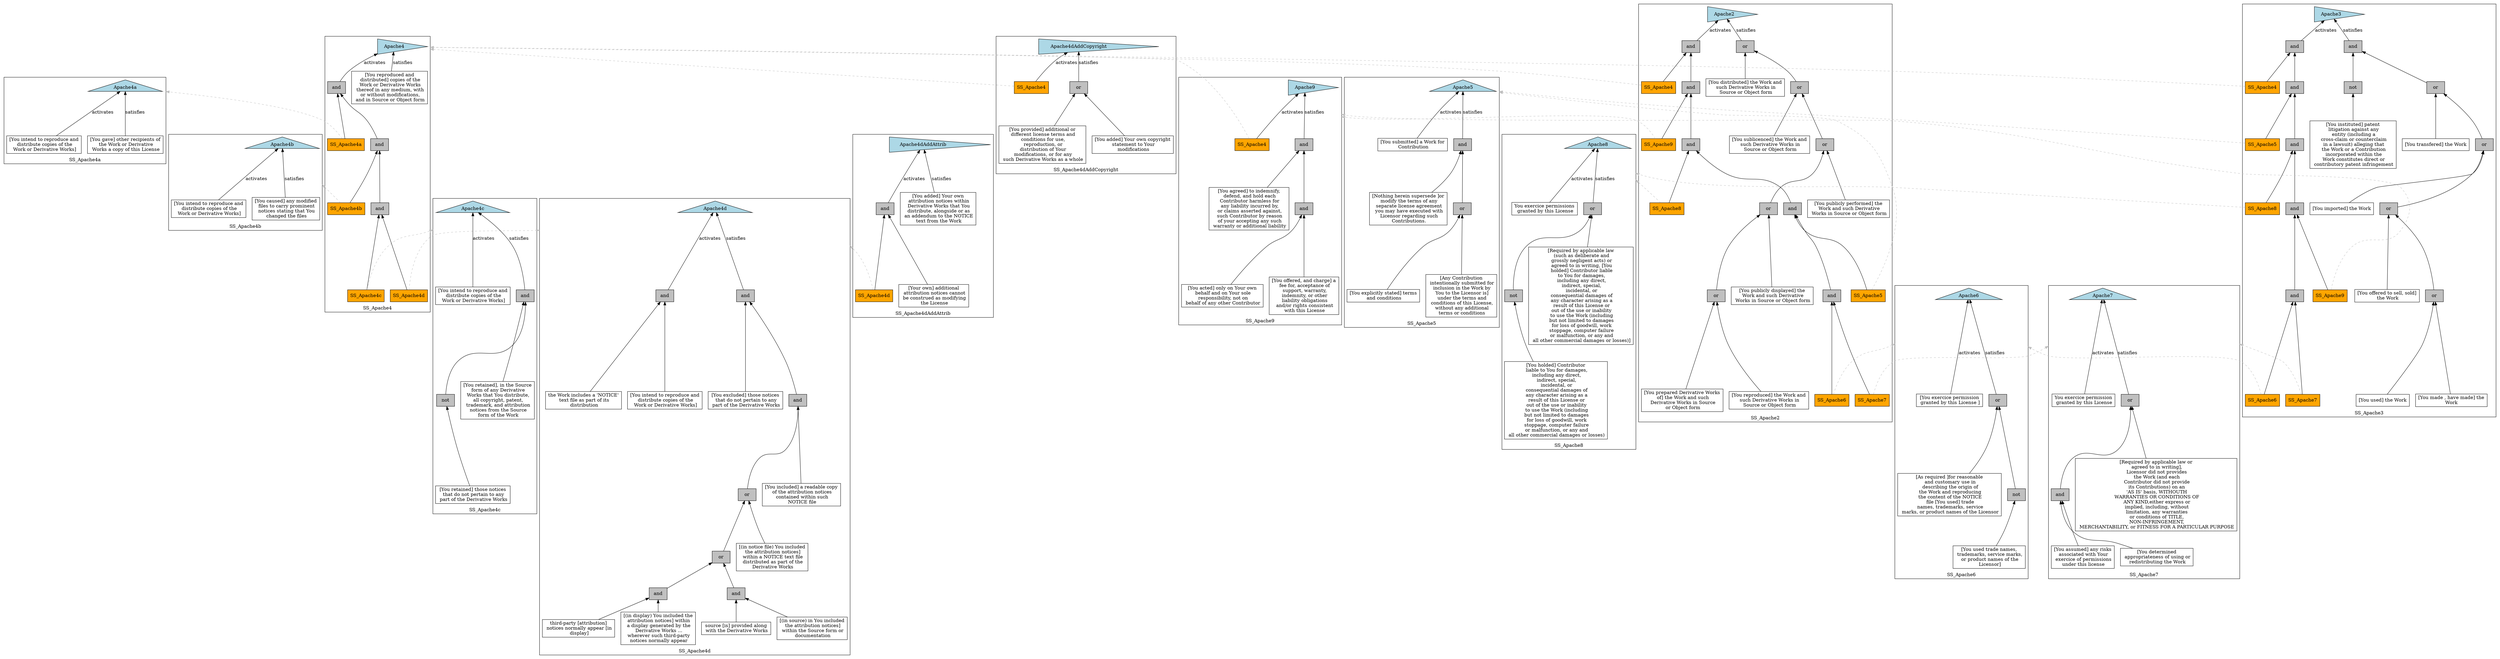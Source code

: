 digraph G {
rankdir=BT
overlap=false
compound=true
ranksep=0.5
subgraph clusterSS_Apache4 {
label = "SS_Apache4"
Apache4 [shape=triangle, orientation=270, style=filled, fillcolor=lightblue, label="Apache4", tooltip="4. Redistribution. You may reproduce and distribute copies of the Work or Derivative Works thereof in any medium, with or without modifications, and in Source or Object form, provided that You meet the following conditions:"];
Apache4_1 [shape=box, label="[You reproduced and\n distributed] copies of the\n Work or Derivative Works\n thereof in any medium, with\n or without modifications,\n and in Source or Object form"];
Apache4_1 -> Apache4[label="satisfies"];
Apache4_2 [shape=box, label="and", style=filled, fillcolor=grey];
Apache4_2 -> Apache4[label="activates"];
Apache4_3 [shape=box, label="SS_Apache4a", style=filled, fillcolor=orange];
Apache4_3 -> Apache4_2;
Apache4_4 [shape=box, label="and", style=filled, fillcolor=grey];
Apache4_4 -> Apache4_2;
Apache4_5 [shape=box, label="SS_Apache4b", style=filled, fillcolor=orange];
Apache4_5 -> Apache4_4;
Apache4_6 [shape=box, label="and", style=filled, fillcolor=grey];
Apache4_6 -> Apache4_4;
Apache4_7 [shape=box, label="SS_Apache4c", style=filled, fillcolor=orange];
Apache4_7 -> Apache4_6;
Apache4_8 [shape=box, label="SS_Apache4d", style=filled, fillcolor=orange];
Apache4_8 -> Apache4_6;
}
subgraph clusterSS_Apache4a {
label = "SS_Apache4a"
Apache4a [shape=triangle, orientation=0, style=filled, fillcolor=lightblue, label="Apache4a", tooltip="4(a) You must give any other recipients of the Work or Derivative Works a copy of this License;"];
Apache4a_9 [shape=box, label="[You gave] other recipients of\n the Work or Derivative\n Works a copy of this License"];
Apache4a_9 -> Apache4a[label="satisfies"];
Apache4a_10 [shape=box, label="[You intend to reproduce and\n distribute copies of the\n Work or Derivative Works]"];
Apache4a_10 -> Apache4a[label="activates"];
}
subgraph clusterSS_Apache4b {
label = "SS_Apache4b"
Apache4b [shape=triangle, orientation=0, style=filled, fillcolor=lightblue, label="Apache4b", tooltip="4(b) You must cause any modified files to carry prominent notices stating that You changed the files;"];
Apache4b_11 [shape=box, label="[You caused] any modified\n files to carry prominent\n notices stating that You\n changed the files"];
Apache4b_11 -> Apache4b[label="satisfies"];
Apache4b_12 [shape=box, label="[You intend to reproduce and\n distribute copies of the\n Work or Derivative Works]"];
Apache4b_12 -> Apache4b[label="activates"];
}
subgraph clusterSS_Apache4c {
label = "SS_Apache4c"
Apache4c [shape=triangle, orientation=0, style=filled, fillcolor=lightblue, label="Apache4c", tooltip="4(c) You must retain, in the Source form of any Derivative Works that You distribute, all copyright, patent, trademark, and attribution notices from the Source form of the Work, excluding those notices that do not pertain to any part of the Derivative Works;"];
Apache4c_13 [shape=box, label="and", style=filled, fillcolor=grey];
Apache4c_13 -> Apache4c[label="satisfies"];
Apache4c_14 [shape=box, label="[You retained], in the Source\n form of any Derivative\n Works that You distribute,\n all copyright, patent,\n trademark, and attribution\n notices from the Source\n form of the Work"];
Apache4c_14 -> Apache4c_13;
Apache4c_15 [shape=box, label="not", style=filled, fillcolor=grey];
Apache4c_15 -> Apache4c_13;
Apache4c_16 [shape=box, label="[You retained] those notices\n that do not pertain to any\n part of the Derivative Works"];
Apache4c_16 -> Apache4c_15;
Apache4c_17 [shape=box, label="[You intend to reproduce and\n distribute copies of the\n Work or Derivative Works]"];
Apache4c_17 -> Apache4c[label="activates"];
}
subgraph clusterSS_Apache4d {
label = "SS_Apache4d"
Apache4d [shape=triangle, orientation=0, style=filled, fillcolor=lightblue, label="Apache4d", tooltip="4(d) If the Work includes a 'NOTICE' text file as part of its distribution, then any Derivative Works that You distribute must include a readable copy of the attribution notices contained within such NOTICE file, excluding those notices that do not pertain to any part of the Derivative Works, in at least one of the following places: within a NOTICE text file distributed as part of the Derivative Works; within the Source form or documentation, if provided along with the Derivative Works; or, within a display generated by the Derivative Works, if and wherever such third-party notices normally appear. The contents of the NOTICE file are for informational purposes only and do not modify the License. You may add Your own attribution notices within Derivative Works that You distribute, alongside or as an addendum to the NOTICE text from the Work, provided that such additional attribution notices cannot be construed as modifying the License."];
Apache4d_18 [shape=box, label="and", style=filled, fillcolor=grey];
Apache4d_18 -> Apache4d[label="satisfies"];
Apache4d_19 [shape=box, label="and", style=filled, fillcolor=grey];
Apache4d_19 -> Apache4d_18;
Apache4d_20 [shape=box, label="[You included] a readable copy\n of the attribution notices\n contained within such\n NOTICE file"];
Apache4d_20 -> Apache4d_19;
Apache4d_21 [shape=box, label="or", style=filled, fillcolor=grey];
Apache4d_21 -> Apache4d_19;
Apache4d_22 [shape=box, label="[(in notice file) You included\n the attribution notices]\n within a NOTICE text file\n distributed as part of the\n Derivative Works"];
Apache4d_22 -> Apache4d_21;
Apache4d_23 [shape=box, label="or", style=filled, fillcolor=grey];
Apache4d_23 -> Apache4d_21;
Apache4d_24 [shape=box, label="and", style=filled, fillcolor=grey];
Apache4d_24 -> Apache4d_23;
Apache4d_25 [shape=box, label="[(in source) in You included\n the attribution notices]\n within the Source form or\n documentation"];
Apache4d_25 -> Apache4d_24;
Apache4d_26 [shape=box, label="source [is] provided along\n with the Derivative Works"];
Apache4d_26 -> Apache4d_24;
Apache4d_27 [shape=box, label="and", style=filled, fillcolor=grey];
Apache4d_27 -> Apache4d_23;
Apache4d_28 [shape=box, label="[(in display) You included the\n attribution notices] within\n a display generated by the\n Derivative Works ...\n wherever such third-party\n notices normally appear"];
Apache4d_28 -> Apache4d_27;
Apache4d_29 [shape=box, label="third-party [attribution]\n notices normally appear [in\n display]"];
Apache4d_29 -> Apache4d_27;
Apache4d_30 [shape=box, label="[You excluded] those notices\n that do not pertain to any\n part of the Derivative Works"];
Apache4d_30 -> Apache4d_18;
Apache4d_31 [shape=box, label="and", style=filled, fillcolor=grey];
Apache4d_31 -> Apache4d[label="activates"];
Apache4d_32 [shape=box, label="[You intend to reproduce and\n distribute copies of the\n Work or Derivative Works]"];
Apache4d_32 -> Apache4d_31;
Apache4d_33 [shape=box, label="the Work includes a 'NOTICE'\n text file as part of its\n distribution"];
Apache4d_33 -> Apache4d_31;
}
subgraph clusterSS_Apache4dAddAttrib {
label = "SS_Apache4dAddAttrib"
Apache4dAddAttrib [shape=triangle, orientation=270, style=filled, fillcolor=lightblue, label="Apache4dAddAttrib", tooltip="You may add Your own attribution notices within Derivative Works that You distribute, alongside or as an addendum to the NOTICE text from the Work, provided that such additional attribution notices cannot be construed as modifying the License."];
Apache4dAddAttrib_34 [shape=box, label="[You added] Your own\n attribution notices within\n Derivative Works that You\n distribute, alongside or as\n an addendum to the NOTICE\n text from the Work"];
Apache4dAddAttrib_34 -> Apache4dAddAttrib[label="satisfies"];
Apache4dAddAttrib_35 [shape=box, label="and", style=filled, fillcolor=grey];
Apache4dAddAttrib_35 -> Apache4dAddAttrib[label="activates"];
Apache4dAddAttrib_36 [shape=box, label="SS_Apache4d", style=filled, fillcolor=orange];
Apache4dAddAttrib_36 -> Apache4dAddAttrib_35;
Apache4dAddAttrib_37 [shape=box, label="[Your own] additional\n attribution notices cannot\n be construed as modifying\n the License"];
Apache4dAddAttrib_37 -> Apache4dAddAttrib_35;
}
subgraph clusterSS_Apache4dAddCopyright {
label = "SS_Apache4dAddCopyright"
Apache4dAddCopyright [shape=triangle, orientation=270, style=filled, fillcolor=lightblue, label="Apache4dAddCopyright", tooltip="You may add Your own copyright statement to Your modifications and may provide additional or different license terms and conditions for use, reproduction, or distribution of Your modifications, or for any such Derivative Works as a whole, provided Your use, reproduction, and distribution of the Work otherwise complies with the conditions stated in this License."];
Apache4dAddCopyright_38 [shape=box, label="or", style=filled, fillcolor=grey];
Apache4dAddCopyright_38 -> Apache4dAddCopyright[label="satisfies"];
Apache4dAddCopyright_39 [shape=box, label="[You added] Your own copyright\n statement to Your\n modifications"];
Apache4dAddCopyright_39 -> Apache4dAddCopyright_38;
Apache4dAddCopyright_40 [shape=box, label="[You provided] additional or\n different license terms and\n conditions for use,\n reproduction, or\n distribution of Your\n modifications, or for any\n such Derivative Works as a whole"];
Apache4dAddCopyright_40 -> Apache4dAddCopyright_38;
Apache4dAddCopyright_41 [shape=box, label="SS_Apache4", style=filled, fillcolor=orange];
Apache4dAddCopyright_41 -> Apache4dAddCopyright[label="activates"];
}
subgraph clusterSS_Apache2 {
label = "SS_Apache2"
Apache2 [shape=triangle, orientation=270, style=filled, fillcolor=lightblue, label="Apache2", tooltip="Grant of Copyright License. Subject to the terms and conditions of this License, each Contributor hereby grants to You a perpetual, worldwide, non-exclusive, no-charge, royalty-free, irrevocable copyright license to reproduce, prepare Derivative Works of, publicly display, publicly perform, sublicense, and distribute the Work and such Derivative Works in Source or Object form."];
Apache2_42 [shape=box, label="or", style=filled, fillcolor=grey];
Apache2_42 -> Apache2[label="satisfies"];
Apache2_43 [shape=box, label="or", style=filled, fillcolor=grey];
Apache2_43 -> Apache2_42;
Apache2_44 [shape=box, label="or", style=filled, fillcolor=grey];
Apache2_44 -> Apache2_43;
Apache2_45 [shape=box, label="or", style=filled, fillcolor=grey];
Apache2_45 -> Apache2_44;
Apache2_46 [shape=box, label="or", style=filled, fillcolor=grey];
Apache2_46 -> Apache2_45;
Apache2_47 [shape=box, label="[You reproduced] the Work and\n such Derivative Works in\n Source or Object form"];
Apache2_47 -> Apache2_46;
Apache2_48 [shape=box, label="[You prepared Derivative Works\n of] the Work and such\n Derivative Works in Source\n or Object form"];
Apache2_48 -> Apache2_46;
Apache2_49 [shape=box, label="[You publicly displayed] the\n Work and such Derivative\n Works in Source or Object form"];
Apache2_49 -> Apache2_45;
Apache2_50 [shape=box, label="[You publicly performed] the\n Work and such Derivative\n Works in Source or Object form"];
Apache2_50 -> Apache2_44;
Apache2_51 [shape=box, label="[You sublicenced] the Work and\n such Derivative Works in\n Source or Object form"];
Apache2_51 -> Apache2_43;
Apache2_52 [shape=box, label="[You distributed] the Work and\n such Derivative Works in\n Source or Object form"];
Apache2_52 -> Apache2_42;
Apache2_53 [shape=box, label="and", style=filled, fillcolor=grey];
Apache2_53 -> Apache2[label="activates"];
Apache2_54 [shape=box, label="SS_Apache4", style=filled, fillcolor=orange];
Apache2_54 -> Apache2_53;
Apache2_55 [shape=box, label="and", style=filled, fillcolor=grey];
Apache2_55 -> Apache2_53;
Apache2_56 [shape=box, label="and", style=filled, fillcolor=grey];
Apache2_56 -> Apache2_55;
Apache2_57 [shape=box, label="and", style=filled, fillcolor=grey];
Apache2_57 -> Apache2_56;
Apache2_58 [shape=box, label="SS_Apache5", style=filled, fillcolor=orange];
Apache2_58 -> Apache2_57;
Apache2_59 [shape=box, label="and", style=filled, fillcolor=grey];
Apache2_59 -> Apache2_57;
Apache2_60 [shape=box, label="SS_Apache6", style=filled, fillcolor=orange];
Apache2_60 -> Apache2_59;
Apache2_61 [shape=box, label="SS_Apache7", style=filled, fillcolor=orange];
Apache2_61 -> Apache2_59;
Apache2_62 [shape=box, label="SS_Apache8", style=filled, fillcolor=orange];
Apache2_62 -> Apache2_56;
Apache2_63 [shape=box, label="SS_Apache9", style=filled, fillcolor=orange];
Apache2_63 -> Apache2_55;
}
subgraph clusterSS_Apache3 {
label = "SS_Apache3"
Apache3 [shape=triangle, orientation=270, style=filled, fillcolor=lightblue, label="Apache3", tooltip="Grant of Patent License. Subject to the terms and conditions of this License, each Contributor hereby grants to You a perpetual, worldwide, non-exclusive, no-charge, royalty-free, irrevocable (except as stated in this section) patent license to make, have made, use, offer to sell, sell, import, and otherwise transfer the Work, where such license applies only to those patent claims licensable by such Contributor that are necessarily infringed by their Contribution(s) alone or by combination of their Contribution(s) with the Work to which such Contribution(s) was submitted.If You institute patent litigation against any entity (including a cross-claim or counterclaim in a lawsuit) alleging that the Work or a Contribution incorporated within the Work constitutes direct or contributory patent infringement, then any patent licenses granted to You under this License for that Work shall terminate as of the date such litigation is filed."];
Apache3_64 [shape=box, label="and", style=filled, fillcolor=grey];
Apache3_64 -> Apache3[label="satisfies"];
Apache3_65 [shape=box, label="or", style=filled, fillcolor=grey];
Apache3_65 -> Apache3_64;
Apache3_66 [shape=box, label="or", style=filled, fillcolor=grey];
Apache3_66 -> Apache3_65;
Apache3_67 [shape=box, label="or", style=filled, fillcolor=grey];
Apache3_67 -> Apache3_66;
Apache3_68 [shape=box, label="or", style=filled, fillcolor=grey];
Apache3_68 -> Apache3_67;
Apache3_69 [shape=box, label="[You made , have made] the\n Work "];
Apache3_69 -> Apache3_68;
Apache3_70 [shape=box, label="[You used] the Work"];
Apache3_70 -> Apache3_68;
Apache3_71 [shape=box, label="[You offered to sell, sold]\n the Work"];
Apache3_71 -> Apache3_67;
Apache3_72 [shape=box, label="[You imported] the Work"];
Apache3_72 -> Apache3_66;
Apache3_73 [shape=box, label="[You transfered] the Work"];
Apache3_73 -> Apache3_65;
Apache3_74 [shape=box, label="not", style=filled, fillcolor=grey];
Apache3_74 -> Apache3_64;
Apache3_75 [shape=box, label="[You instituted] patent\n litigation against any\n entity (including a\n cross-claim or counterclaim\n in a lawsuit) alleging that\n the Work or a Contribution\n incorporated within the\n Work constitutes direct or\n contributory patent infringement"];
Apache3_75 -> Apache3_74;
Apache3_76 [shape=box, label="and", style=filled, fillcolor=grey];
Apache3_76 -> Apache3[label="activates"];
Apache3_77 [shape=box, label="SS_Apache4", style=filled, fillcolor=orange];
Apache3_77 -> Apache3_76;
Apache3_78 [shape=box, label="and", style=filled, fillcolor=grey];
Apache3_78 -> Apache3_76;
Apache3_79 [shape=box, label="and", style=filled, fillcolor=grey];
Apache3_79 -> Apache3_78;
Apache3_80 [shape=box, label="and", style=filled, fillcolor=grey];
Apache3_80 -> Apache3_79;
Apache3_81 [shape=box, label="SS_Apache9", style=filled, fillcolor=orange];
Apache3_81 -> Apache3_80;
Apache3_82 [shape=box, label="and", style=filled, fillcolor=grey];
Apache3_82 -> Apache3_80;
Apache3_83 [shape=box, label="SS_Apache6", style=filled, fillcolor=orange];
Apache3_83 -> Apache3_82;
Apache3_84 [shape=box, label="SS_Apache7", style=filled, fillcolor=orange];
Apache3_84 -> Apache3_82;
Apache3_85 [shape=box, label="SS_Apache8", style=filled, fillcolor=orange];
Apache3_85 -> Apache3_79;
Apache3_86 [shape=box, label="SS_Apache5", style=filled, fillcolor=orange];
Apache3_86 -> Apache3_78;
}
subgraph clusterSS_Apache5 {
label = "SS_Apache5"
Apache5 [shape=triangle, orientation=0, style=filled, fillcolor=lightblue, label="Apache5", tooltip="Submission of Contributions. Unless You explicitly state otherwise, any Contribution intentionally submitted for inclusion in the Work by You to the Licensor shall be under the terms and conditions of this License, without any additional terms or conditions. Notwithstanding the above, nothing herein shall supersede or modify the terms of any separate license agreement you may have executed with Licensor regarding such Contributions."];
Apache5_87 [shape=box, label="and", style=filled, fillcolor=grey];
Apache5_87 -> Apache5[label="satisfies"];
Apache5_88 [shape=box, label="or", style=filled, fillcolor=grey];
Apache5_88 -> Apache5_87;
Apache5_89 [shape=box, label="[Any Contribution\n intentionally submitted for\n inclusion in the Work by\n You to the Licensor is]\n under the terms and\n conditions of this License,\n without any additional\n terms or conditions"];
Apache5_89 -> Apache5_88;
Apache5_90 [shape=box, label="[You explicitly stated] terms\n and conditions"];
Apache5_90 -> Apache5_88;
Apache5_91 [shape=box, label="[Nothing herein supersede ]or\n modify the terms of any\n separate license agreement\n you may have executed with\n Licensor regarding such\n Contributions."];
Apache5_91 -> Apache5_87;
Apache5_92 [shape=box, label="[You submitted] a Work for\n Contribution"];
Apache5_92 -> Apache5[label="activates"];
}
subgraph clusterSS_Apache6 {
label = "SS_Apache6"
Apache6 [shape=triangle, orientation=0, style=filled, fillcolor=lightblue, label="Apache6", tooltip="Trademarks. This License does not grant permission to use the trade names, trademarks, service marks, or product names of the Licensor, except as required for reasonable and customary use in describing the origin of the Work and reproducing the content of the NOTICE file"];
Apache6_93 [shape=box, label="or", style=filled, fillcolor=grey];
Apache6_93 -> Apache6[label="satisfies"];
Apache6_94 [shape=box, label="not", style=filled, fillcolor=grey];
Apache6_94 -> Apache6_93;
Apache6_95 [shape=box, label="[You used trade names,\n trademarks, service marks,\n or product names of the\n Licensor]"];
Apache6_95 -> Apache6_94;
Apache6_96 [shape=box, label="[As required ]for reasonable\n and customary use in\n describing the origin of\n the Work and reproducing\n the content of the NOTICE\n file [You used] trade\n names, trademarks, service\n marks, or product names of the Licensor"];
Apache6_96 -> Apache6_93;
Apache6_97 [shape=box, label="[You exercice permission\n granted by this License ]"];
Apache6_97 -> Apache6[label="activates"];
}
subgraph clusterSS_Apache7 {
label = "SS_Apache7"
Apache7 [shape=triangle, orientation=0, style=filled, fillcolor=lightblue, label="Apache7", tooltip="Disclaimer of Warranty. Unless required by applicable law or agreed to in writing, Licensor provides the Work (and each Contributor provides its Contributions) on an 'AS IS' BASIS, WITHOUT WARRANTIES OR CONDITIONS OF ANY KIND, either express or implied, including, without limitation, any warranties or conditions of TITLE, NON-INFRINGEMENT, MERCHANTABILITY, or FITNESS FOR A PARTICULAR PURPOSE. You are solely responsible for determining the appropriateness of using or redistributing the Work and assume any risks associated with Your exercise of permissions under this License."];
Apache7_98 [shape=box, label="or", style=filled, fillcolor=grey];
Apache7_98 -> Apache7[label="satisfies"];
Apache7_99 [shape=box, label="[Required by applicable law or\n agreed to in writing],\n Licensor did not provides\n the Work (and each\n Contributor did not provide\n its Contributions) on an\n 'AS IS' basis, WITHOUTH\n WARRANTIES OR CONDITIONS OF\n ANY KIND,either express or\n implied, including, without\n limitation, any warranties\n or conditions of TITLE,\n NON-INFRINGEMENT,\n MERCHANTABILITY, or FITNESS FOR A PARTICULAR PURPOSE"];
Apache7_99 -> Apache7_98;
Apache7_100 [shape=box, label="and", style=filled, fillcolor=grey];
Apache7_100 -> Apache7_98;
Apache7_101 [shape=box, label="[You determined\n appropriateness of using or\n redistributing the Work"];
Apache7_101 -> Apache7_100;
Apache7_102 [shape=box, label="[You assumed] any risks\n associated with Your\n exercice of permissions\n under this license"];
Apache7_102 -> Apache7_100;
Apache7_103 [shape=box, label="You exercice permission\n granted by this License"];
Apache7_103 -> Apache7[label="activates"];
}
subgraph clusterSS_Apache8 {
label = "SS_Apache8"
Apache8 [shape=triangle, orientation=0, style=filled, fillcolor=lightblue, label="Apache8", tooltip="Limitation of Liability. In no event and under no legal theory, whether in tort (including negligence), contract, or otherwise, unless required by applicable law (such as deliberate and grossly negligent acts) or agreed to in writing, shall any Contributor be liable to You for damages, including any direct, indirect, special, incidental, or consequential damages of any character arising as a result of this License or out of the use or inability to use the Work (including but not limited to damages for loss of goodwill, work stoppage, computer failure or malfunction, or any and all other commercial damages or losses), even if such Contributor has been advised of the possibility of such damages."];
Apache8_104 [shape=box, label="or", style=filled, fillcolor=grey];
Apache8_104 -> Apache8[label="satisfies"];
Apache8_105 [shape=box, label="[Required by applicable law\n (such as deliberate and\n grossly negligent acts) or\n agreed to in writing, [You\n holded] Contributor liable\n to You for damages,\n including any direct,\n indirect, special,\n incidental, or\n consequential damages of\n any character arising as a\n result of this License or\n out of the use or inability\n to use the Work (including\n but not limited to damages\n for loss of goodwill, work\n stoppage, computer failure\n or malfunction, or any and\n all other commercial damages or losses)]"];
Apache8_105 -> Apache8_104;
Apache8_106 [shape=box, label="not", style=filled, fillcolor=grey];
Apache8_106 -> Apache8_104;
Apache8_107 [shape=box, label="[You holded] Contributor\n liable to You for damages,\n including any direct,\n indirect, special,\n incidental, or\n consequential damages of\n any character arising as a\n result of this License or\n out of the use or inability\n to use the Work (including\n but not limited to damages\n for loss of goodwill, work\n stoppage, computer failure\n or malfunction, or any and\n all other commercial damages or losses)"];
Apache8_107 -> Apache8_106;
Apache8_108 [shape=box, label="You exercice permissions\n granted by this License"];
Apache8_108 -> Apache8[label="activates"];
}
subgraph clusterSS_Apache9 {
label = "SS_Apache9"
Apache9 [shape=triangle, orientation=270, style=filled, fillcolor=lightblue, label="Apache9", tooltip="Accepting Warranty or Additional Liability. While redistributing the Work or Derivative Works thereof, You may choose to offer,and charge a fee for, acceptance of support, warranty, indemnity,or other liability obligations and/or rights consistent with this License. However, in accepting such obligations, You may act only on Your own behalf and on Your sole responsibility, not on behalf of any other Contributor, and only if You agree to indemnify, defend, and hold each Contributor harmless for any liability incurred by, or claims asserted against, such Contributor by reason of your accepting any such warranty or additional liability."];
Apache9_109 [shape=box, label="and", style=filled, fillcolor=grey];
Apache9_109 -> Apache9[label="satisfies"];
Apache9_110 [shape=box, label="and", style=filled, fillcolor=grey];
Apache9_110 -> Apache9_109;
Apache9_111 [shape=box, label="[You offered, and charge] a\n fee for, acceptance of\n support, warranty,\n indemnity, or other\n liability obligations\n and/or rights consistent\n with this License"];
Apache9_111 -> Apache9_110;
Apache9_112 [shape=box, label="[You acted] only on Your own\n behalf and on Your sole\n responsibility, not on\n behalf of any other Contributor"];
Apache9_112 -> Apache9_110;
Apache9_113 [shape=box, label="[You agreed] to indemnify,\n defend, and hold each\n Contributor harmless for\n any liability incurred by,\n or claims asserted against,\n such Contributor by reason\n of your accepting any such\n warranty or additional liability"];
Apache9_113 -> Apache9_109;
Apache9_114 [shape=box, label="SS_Apache4", style=filled, fillcolor=orange];
Apache9_114 -> Apache9[label="activates"];
}
Apache4_3 -> Apache4a[color=grey, style=dashed, lhead=clusterSS_Apache4a];
Apache4_5 -> Apache4b[color=grey, style=dashed, lhead=clusterSS_Apache4b];
Apache4_7 -> Apache4c[color=grey, style=dashed, lhead=clusterSS_Apache4c];
Apache4_8 -> Apache4d[color=grey, style=dashed, lhead=clusterSS_Apache4d];
Apache4dAddAttrib_36 -> Apache4d[color=grey, style=dashed, lhead=clusterSS_Apache4d];
Apache4dAddCopyright_41 -> Apache4[color=grey, style=dashed, lhead=clusterSS_Apache4];
Apache2_54 -> Apache4[color=grey, style=dashed, lhead=clusterSS_Apache4];
Apache2_58 -> Apache5[color=grey, style=dashed, lhead=clusterSS_Apache5];
Apache2_60 -> Apache6[color=grey, style=dashed, lhead=clusterSS_Apache6];
Apache2_61 -> Apache7[color=grey, style=dashed, lhead=clusterSS_Apache7];
Apache2_62 -> Apache8[color=grey, style=dashed, lhead=clusterSS_Apache8];
Apache2_63 -> Apache9[color=grey, style=dashed, lhead=clusterSS_Apache9];
Apache3_77 -> Apache4[color=grey, style=dashed, lhead=clusterSS_Apache4];
Apache3_81 -> Apache9[color=grey, style=dashed, lhead=clusterSS_Apache9];
Apache3_83 -> Apache6[color=grey, style=dashed, lhead=clusterSS_Apache6];
Apache3_84 -> Apache7[color=grey, style=dashed, lhead=clusterSS_Apache7];
Apache3_85 -> Apache8[color=grey, style=dashed, lhead=clusterSS_Apache8];
Apache3_86 -> Apache5[color=grey, style=dashed, lhead=clusterSS_Apache5];
Apache9_114 -> Apache4[color=grey, style=dashed, lhead=clusterSS_Apache4];
}

